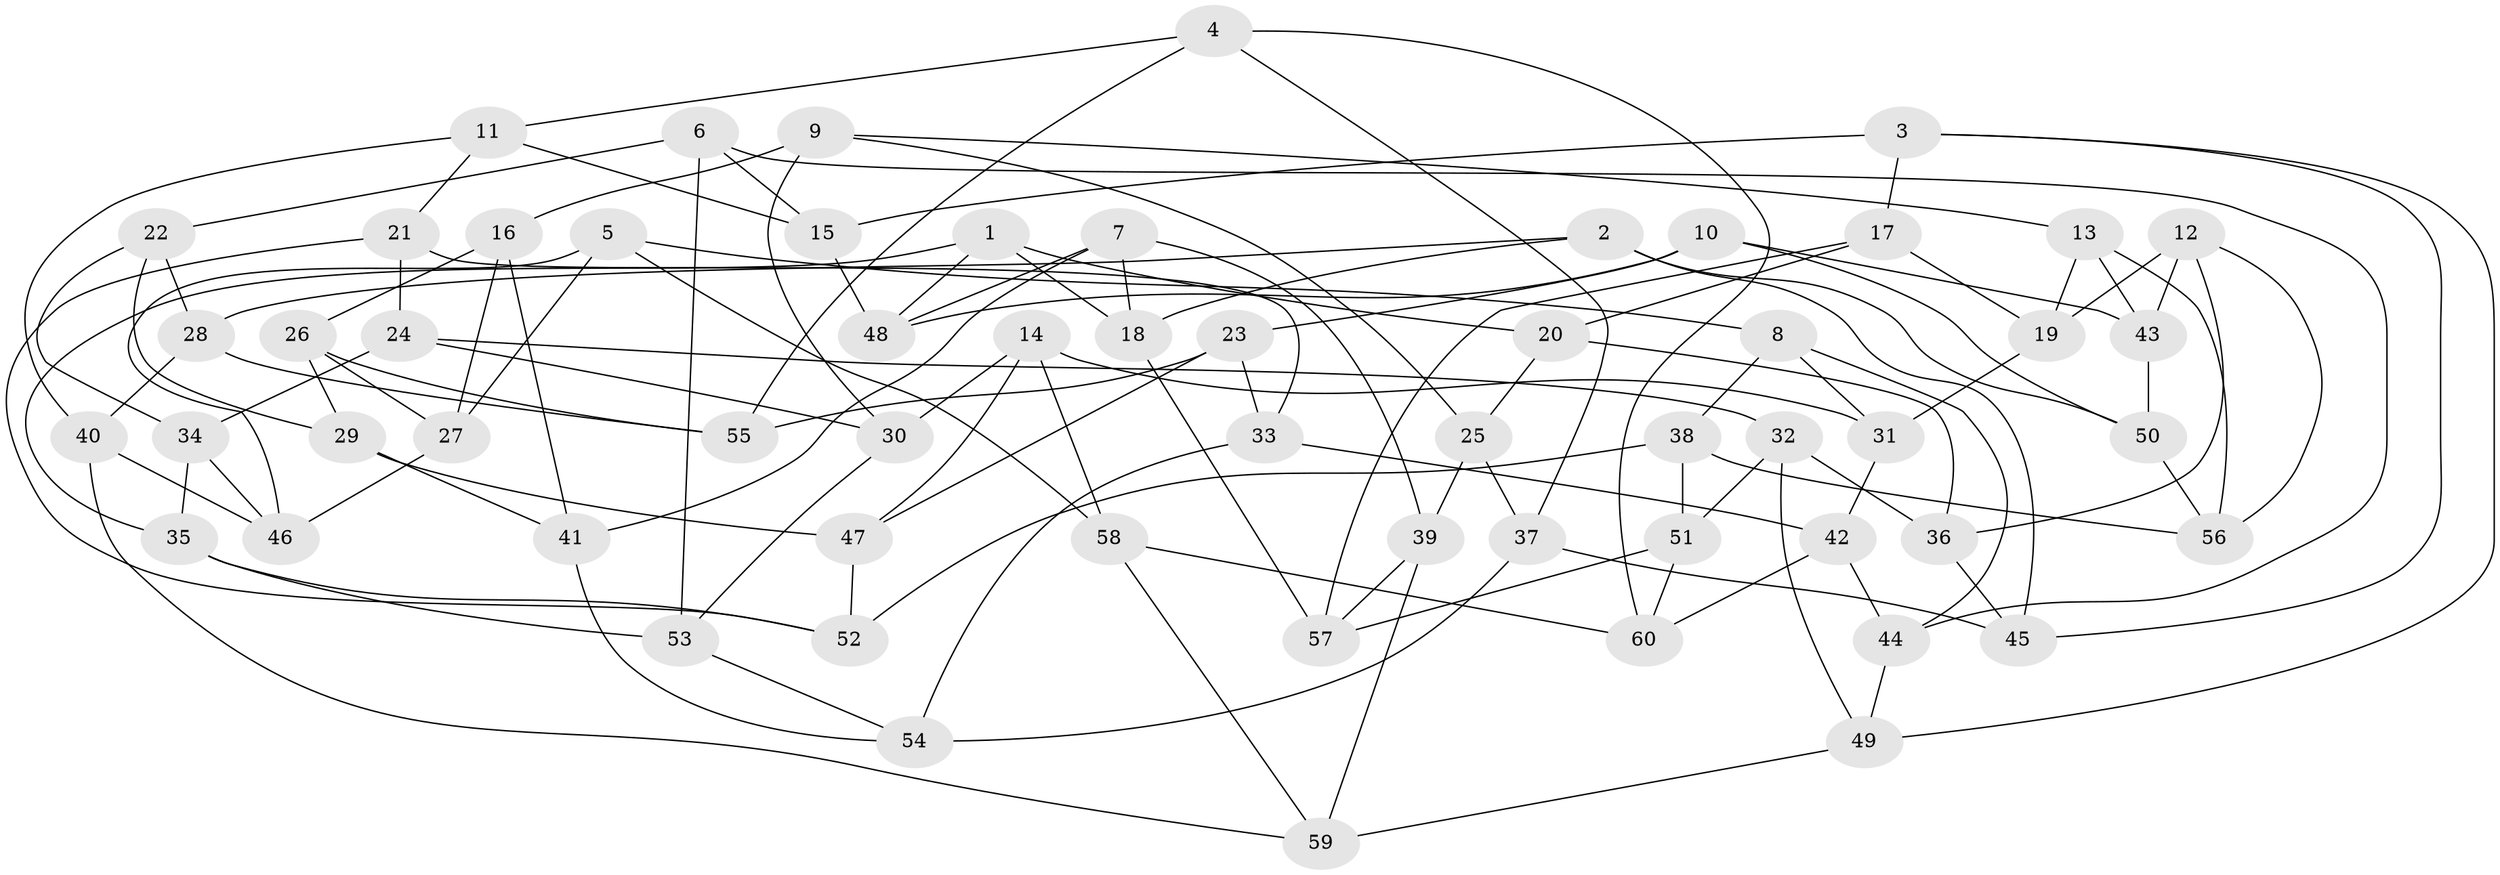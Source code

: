 // Generated by graph-tools (version 1.1) at 2025/16/03/09/25 04:16:41]
// undirected, 60 vertices, 120 edges
graph export_dot {
graph [start="1"]
  node [color=gray90,style=filled];
  1;
  2;
  3;
  4;
  5;
  6;
  7;
  8;
  9;
  10;
  11;
  12;
  13;
  14;
  15;
  16;
  17;
  18;
  19;
  20;
  21;
  22;
  23;
  24;
  25;
  26;
  27;
  28;
  29;
  30;
  31;
  32;
  33;
  34;
  35;
  36;
  37;
  38;
  39;
  40;
  41;
  42;
  43;
  44;
  45;
  46;
  47;
  48;
  49;
  50;
  51;
  52;
  53;
  54;
  55;
  56;
  57;
  58;
  59;
  60;
  1 -- 35;
  1 -- 20;
  1 -- 18;
  1 -- 48;
  2 -- 50;
  2 -- 28;
  2 -- 18;
  2 -- 45;
  3 -- 17;
  3 -- 15;
  3 -- 49;
  3 -- 45;
  4 -- 37;
  4 -- 55;
  4 -- 11;
  4 -- 60;
  5 -- 58;
  5 -- 8;
  5 -- 27;
  5 -- 46;
  6 -- 44;
  6 -- 15;
  6 -- 53;
  6 -- 22;
  7 -- 18;
  7 -- 41;
  7 -- 48;
  7 -- 39;
  8 -- 44;
  8 -- 31;
  8 -- 38;
  9 -- 16;
  9 -- 30;
  9 -- 25;
  9 -- 13;
  10 -- 23;
  10 -- 48;
  10 -- 43;
  10 -- 50;
  11 -- 15;
  11 -- 21;
  11 -- 40;
  12 -- 19;
  12 -- 43;
  12 -- 36;
  12 -- 56;
  13 -- 43;
  13 -- 19;
  13 -- 56;
  14 -- 31;
  14 -- 58;
  14 -- 47;
  14 -- 30;
  15 -- 48;
  16 -- 27;
  16 -- 26;
  16 -- 41;
  17 -- 57;
  17 -- 20;
  17 -- 19;
  18 -- 57;
  19 -- 31;
  20 -- 36;
  20 -- 25;
  21 -- 52;
  21 -- 24;
  21 -- 33;
  22 -- 28;
  22 -- 34;
  22 -- 29;
  23 -- 55;
  23 -- 47;
  23 -- 33;
  24 -- 34;
  24 -- 32;
  24 -- 30;
  25 -- 37;
  25 -- 39;
  26 -- 29;
  26 -- 55;
  26 -- 27;
  27 -- 46;
  28 -- 55;
  28 -- 40;
  29 -- 47;
  29 -- 41;
  30 -- 53;
  31 -- 42;
  32 -- 49;
  32 -- 36;
  32 -- 51;
  33 -- 42;
  33 -- 54;
  34 -- 35;
  34 -- 46;
  35 -- 52;
  35 -- 53;
  36 -- 45;
  37 -- 54;
  37 -- 45;
  38 -- 56;
  38 -- 52;
  38 -- 51;
  39 -- 59;
  39 -- 57;
  40 -- 46;
  40 -- 59;
  41 -- 54;
  42 -- 60;
  42 -- 44;
  43 -- 50;
  44 -- 49;
  47 -- 52;
  49 -- 59;
  50 -- 56;
  51 -- 60;
  51 -- 57;
  53 -- 54;
  58 -- 60;
  58 -- 59;
}

